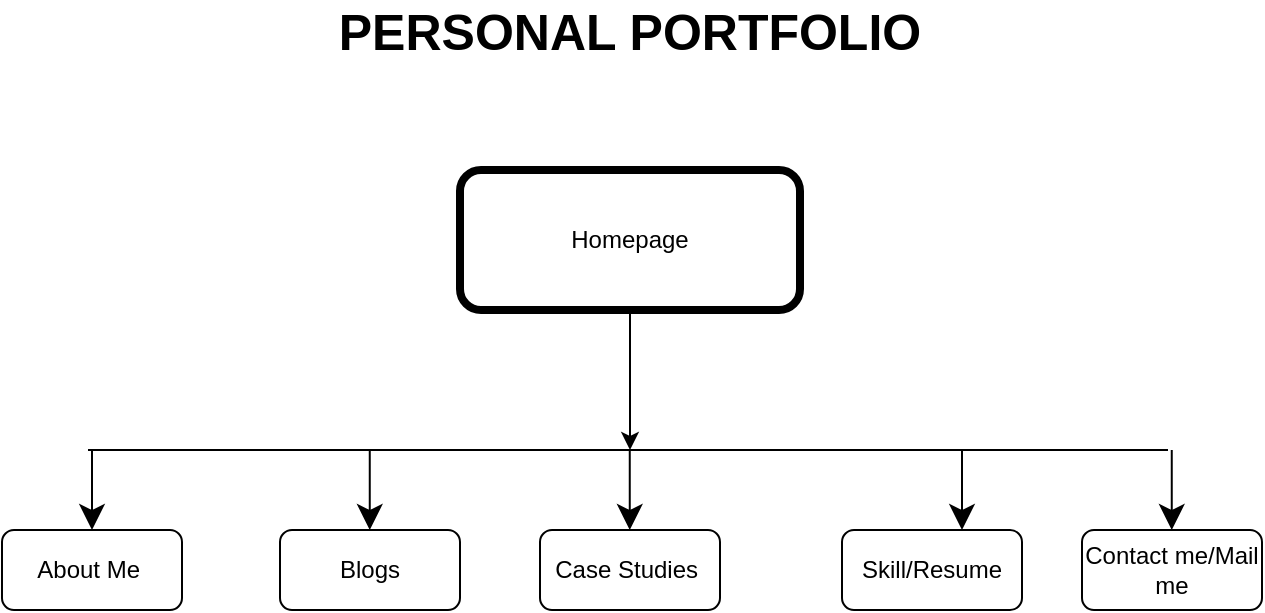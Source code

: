 <mxfile version="14.7.9" type="github">
  <diagram id="C5RBs43oDa-KdzZeNtuy" name="Page-1">
    <mxGraphModel dx="1200" dy="653" grid="1" gridSize="10" guides="1" tooltips="1" connect="1" arrows="1" fold="1" page="1" pageScale="1" pageWidth="827" pageHeight="1169" math="0" shadow="0">
      <root>
        <mxCell id="WIyWlLk6GJQsqaUBKTNV-0" />
        <mxCell id="WIyWlLk6GJQsqaUBKTNV-1" parent="WIyWlLk6GJQsqaUBKTNV-0" />
        <mxCell id="LAtPh6FEfaAHVFc0PdJ9-2" style="edgeStyle=orthogonalEdgeStyle;rounded=0;orthogonalLoop=1;jettySize=auto;html=1;exitX=0.5;exitY=1;exitDx=0;exitDy=0;" edge="1" parent="WIyWlLk6GJQsqaUBKTNV-1" source="WIyWlLk6GJQsqaUBKTNV-3">
          <mxGeometry relative="1" as="geometry">
            <mxPoint x="414" y="150" as="targetPoint" />
          </mxGeometry>
        </mxCell>
        <mxCell id="LAtPh6FEfaAHVFc0PdJ9-4" style="edgeStyle=orthogonalEdgeStyle;rounded=0;orthogonalLoop=1;jettySize=auto;html=1;" edge="1" parent="WIyWlLk6GJQsqaUBKTNV-1" source="WIyWlLk6GJQsqaUBKTNV-3">
          <mxGeometry relative="1" as="geometry">
            <mxPoint x="414" y="240" as="targetPoint" />
          </mxGeometry>
        </mxCell>
        <mxCell id="WIyWlLk6GJQsqaUBKTNV-3" value="Homepage" style="rounded=1;whiteSpace=wrap;html=1;fontSize=12;glass=0;strokeWidth=4;shadow=0;" parent="WIyWlLk6GJQsqaUBKTNV-1" vertex="1">
          <mxGeometry x="329" y="100" width="170" height="70" as="geometry" />
        </mxCell>
        <mxCell id="LAtPh6FEfaAHVFc0PdJ9-1" value="About Me&amp;nbsp;" style="rounded=1;whiteSpace=wrap;html=1;" vertex="1" parent="WIyWlLk6GJQsqaUBKTNV-1">
          <mxGeometry x="100" y="280" width="90" height="40" as="geometry" />
        </mxCell>
        <mxCell id="LAtPh6FEfaAHVFc0PdJ9-3" value="&lt;font style=&quot;font-size: 25px&quot;&gt;&lt;b&gt;PERSONAL PORTFOLIO&lt;/b&gt;&lt;/font&gt;" style="text;html=1;strokeColor=none;fillColor=none;align=center;verticalAlign=middle;whiteSpace=wrap;rounded=0;" vertex="1" parent="WIyWlLk6GJQsqaUBKTNV-1">
          <mxGeometry x="204" y="20" width="420" height="20" as="geometry" />
        </mxCell>
        <mxCell id="LAtPh6FEfaAHVFc0PdJ9-5" value="" style="endArrow=none;html=1;endSize=10;targetPerimeterSpacing=15;" edge="1" parent="WIyWlLk6GJQsqaUBKTNV-1">
          <mxGeometry width="50" height="50" relative="1" as="geometry">
            <mxPoint x="143" y="240" as="sourcePoint" />
            <mxPoint x="683" y="240" as="targetPoint" />
          </mxGeometry>
        </mxCell>
        <mxCell id="LAtPh6FEfaAHVFc0PdJ9-6" value="Case Studies&amp;nbsp;" style="rounded=1;whiteSpace=wrap;html=1;" vertex="1" parent="WIyWlLk6GJQsqaUBKTNV-1">
          <mxGeometry x="369" y="280" width="90" height="40" as="geometry" />
        </mxCell>
        <mxCell id="LAtPh6FEfaAHVFc0PdJ9-7" value="Skill/Resume" style="rounded=1;whiteSpace=wrap;html=1;" vertex="1" parent="WIyWlLk6GJQsqaUBKTNV-1">
          <mxGeometry x="520" y="280" width="90" height="40" as="geometry" />
        </mxCell>
        <mxCell id="LAtPh6FEfaAHVFc0PdJ9-8" value="Contact me/Mail me" style="rounded=1;whiteSpace=wrap;html=1;" vertex="1" parent="WIyWlLk6GJQsqaUBKTNV-1">
          <mxGeometry x="640" y="280" width="90" height="40" as="geometry" />
        </mxCell>
        <mxCell id="LAtPh6FEfaAHVFc0PdJ9-10" value="Blogs&lt;br&gt;" style="rounded=1;whiteSpace=wrap;html=1;" vertex="1" parent="WIyWlLk6GJQsqaUBKTNV-1">
          <mxGeometry x="239" y="280" width="90" height="40" as="geometry" />
        </mxCell>
        <mxCell id="LAtPh6FEfaAHVFc0PdJ9-12" value="" style="endArrow=classic;html=1;endSize=10;targetPerimeterSpacing=15;entryX=0.5;entryY=0;entryDx=0;entryDy=0;" edge="1" parent="WIyWlLk6GJQsqaUBKTNV-1" target="LAtPh6FEfaAHVFc0PdJ9-1">
          <mxGeometry width="50" height="50" relative="1" as="geometry">
            <mxPoint x="145" y="240" as="sourcePoint" />
            <mxPoint x="430" y="320" as="targetPoint" />
            <Array as="points">
              <mxPoint x="145" y="270" />
            </Array>
          </mxGeometry>
        </mxCell>
        <mxCell id="LAtPh6FEfaAHVFc0PdJ9-13" value="" style="endArrow=classic;html=1;endSize=10;targetPerimeterSpacing=15;entryX=0.5;entryY=0;entryDx=0;entryDy=0;" edge="1" parent="WIyWlLk6GJQsqaUBKTNV-1">
          <mxGeometry width="50" height="50" relative="1" as="geometry">
            <mxPoint x="283.88" y="240" as="sourcePoint" />
            <mxPoint x="283.88" y="280" as="targetPoint" />
            <Array as="points">
              <mxPoint x="283.88" y="270" />
            </Array>
          </mxGeometry>
        </mxCell>
        <mxCell id="LAtPh6FEfaAHVFc0PdJ9-14" value="" style="endArrow=classic;html=1;endSize=10;targetPerimeterSpacing=15;entryX=0.5;entryY=0;entryDx=0;entryDy=0;" edge="1" parent="WIyWlLk6GJQsqaUBKTNV-1">
          <mxGeometry width="50" height="50" relative="1" as="geometry">
            <mxPoint x="413.88" y="240" as="sourcePoint" />
            <mxPoint x="413.88" y="280" as="targetPoint" />
            <Array as="points">
              <mxPoint x="413.88" y="270" />
            </Array>
          </mxGeometry>
        </mxCell>
        <mxCell id="LAtPh6FEfaAHVFc0PdJ9-15" value="" style="endArrow=classic;html=1;endSize=10;targetPerimeterSpacing=15;entryX=0.5;entryY=0;entryDx=0;entryDy=0;" edge="1" parent="WIyWlLk6GJQsqaUBKTNV-1">
          <mxGeometry width="50" height="50" relative="1" as="geometry">
            <mxPoint x="580" y="240" as="sourcePoint" />
            <mxPoint x="580" y="280" as="targetPoint" />
            <Array as="points">
              <mxPoint x="580" y="270" />
            </Array>
          </mxGeometry>
        </mxCell>
        <mxCell id="LAtPh6FEfaAHVFc0PdJ9-16" value="" style="endArrow=classic;html=1;endSize=10;targetPerimeterSpacing=15;entryX=0.5;entryY=0;entryDx=0;entryDy=0;" edge="1" parent="WIyWlLk6GJQsqaUBKTNV-1">
          <mxGeometry width="50" height="50" relative="1" as="geometry">
            <mxPoint x="684.88" y="240" as="sourcePoint" />
            <mxPoint x="684.88" y="280" as="targetPoint" />
            <Array as="points">
              <mxPoint x="684.88" y="270" />
            </Array>
          </mxGeometry>
        </mxCell>
      </root>
    </mxGraphModel>
  </diagram>
</mxfile>
